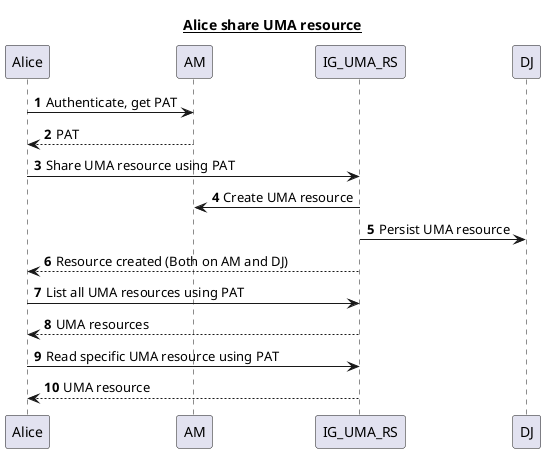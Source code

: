 @startuml
title __Alice share UMA resource__
autonumber
Alice -> AM : Authenticate, get PAT
AM --> Alice : PAT

Alice -> IG_UMA_RS : Share UMA resource using PAT
IG_UMA_RS -> AM : Create UMA resource
IG_UMA_RS -> DJ : Persist UMA resource
IG_UMA_RS --> Alice : Resource created (Both on AM and DJ)

Alice -> IG_UMA_RS : List all UMA resources using PAT
IG_UMA_RS --> Alice : UMA resources

Alice -> IG_UMA_RS : Read specific UMA resource using PAT
IG_UMA_RS --> Alice : UMA resource

@enduml